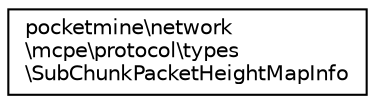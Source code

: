 digraph "Graphical Class Hierarchy"
{
 // INTERACTIVE_SVG=YES
 // LATEX_PDF_SIZE
  edge [fontname="Helvetica",fontsize="10",labelfontname="Helvetica",labelfontsize="10"];
  node [fontname="Helvetica",fontsize="10",shape=record];
  rankdir="LR";
  Node0 [label="pocketmine\\network\l\\mcpe\\protocol\\types\l\\SubChunkPacketHeightMapInfo",height=0.2,width=0.4,color="black", fillcolor="white", style="filled",URL="$d8/dda/classpocketmine_1_1network_1_1mcpe_1_1protocol_1_1types_1_1_sub_chunk_packet_height_map_info.html",tooltip=" "];
}
